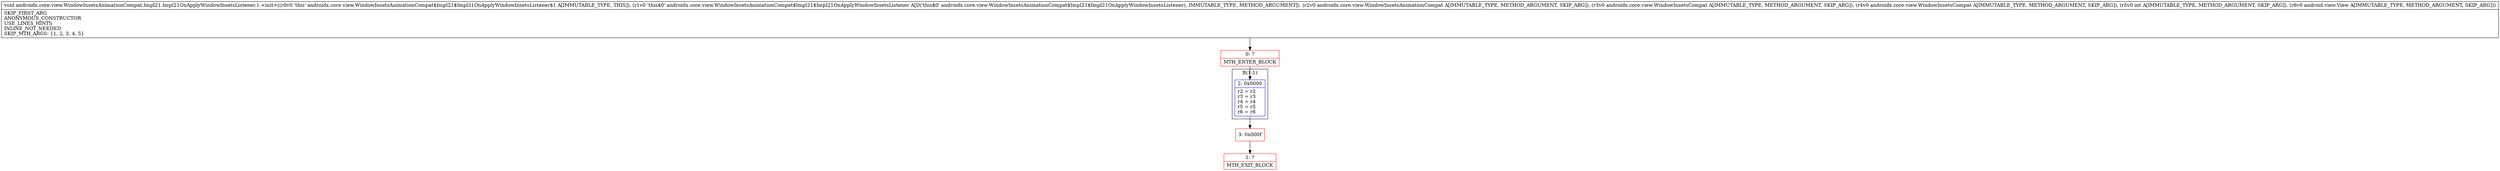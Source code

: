 digraph "CFG forandroidx.core.view.WindowInsetsAnimationCompat.Impl21.Impl21OnApplyWindowInsetsListener.1.\<init\>(Landroidx\/core\/view\/WindowInsetsAnimationCompat$Impl21$Impl21OnApplyWindowInsetsListener;Landroidx\/core\/view\/WindowInsetsAnimationCompat;Landroidx\/core\/view\/WindowInsetsCompat;Landroidx\/core\/view\/WindowInsetsCompat;ILandroid\/view\/View;)V" {
subgraph cluster_Region_224356261 {
label = "R(1:1)";
node [shape=record,color=blue];
Node_2 [shape=record,label="{2\:\ 0x0000|r2 = r2\lr3 = r3\lr4 = r4\lr5 = r5\lr6 = r6\l}"];
}
Node_0 [shape=record,color=red,label="{0\:\ ?|MTH_ENTER_BLOCK\l}"];
Node_3 [shape=record,color=red,label="{3\:\ 0x000f}"];
Node_1 [shape=record,color=red,label="{1\:\ ?|MTH_EXIT_BLOCK\l}"];
MethodNode[shape=record,label="{void androidx.core.view.WindowInsetsAnimationCompat.Impl21.Impl21OnApplyWindowInsetsListener.1.\<init\>((r0v0 'this' androidx.core.view.WindowInsetsAnimationCompat$Impl21$Impl21OnApplyWindowInsetsListener$1 A[IMMUTABLE_TYPE, THIS]), (r1v0 'this$0' androidx.core.view.WindowInsetsAnimationCompat$Impl21$Impl21OnApplyWindowInsetsListener A[D('this$0' androidx.core.view.WindowInsetsAnimationCompat$Impl21$Impl21OnApplyWindowInsetsListener), IMMUTABLE_TYPE, METHOD_ARGUMENT]), (r2v0 androidx.core.view.WindowInsetsAnimationCompat A[IMMUTABLE_TYPE, METHOD_ARGUMENT, SKIP_ARG]), (r3v0 androidx.core.view.WindowInsetsCompat A[IMMUTABLE_TYPE, METHOD_ARGUMENT, SKIP_ARG]), (r4v0 androidx.core.view.WindowInsetsCompat A[IMMUTABLE_TYPE, METHOD_ARGUMENT, SKIP_ARG]), (r5v0 int A[IMMUTABLE_TYPE, METHOD_ARGUMENT, SKIP_ARG]), (r6v0 android.view.View A[IMMUTABLE_TYPE, METHOD_ARGUMENT, SKIP_ARG]))  | SKIP_FIRST_ARG\lANONYMOUS_CONSTRUCTOR\lUSE_LINES_HINTS\lINLINE_NOT_NEEDED\lSKIP_MTH_ARGS: \{1, 2, 3, 4, 5\}\l}"];
MethodNode -> Node_0;Node_2 -> Node_3;
Node_0 -> Node_2;
Node_3 -> Node_1;
}

